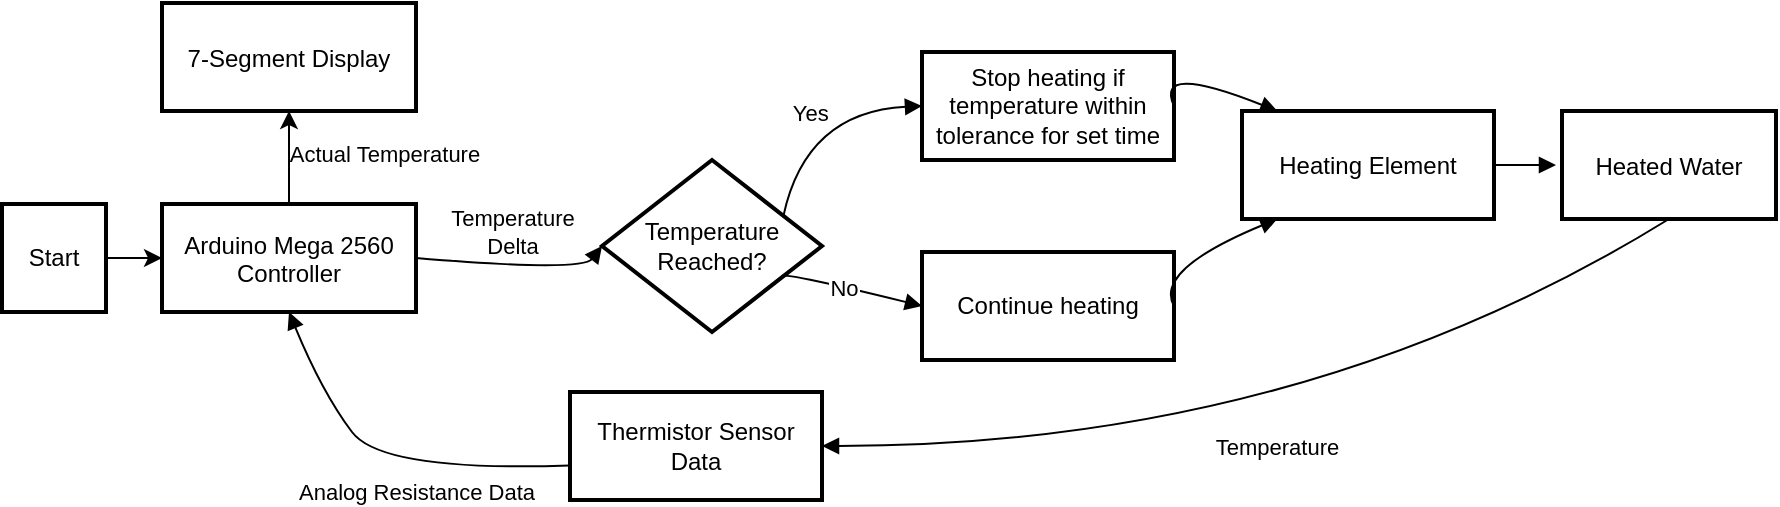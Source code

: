 <mxfile version="26.0.10">
  <diagram name="Page-1" id="Uyh2agNGOFxnI0eH5UPt">
    <mxGraphModel dx="969" dy="517" grid="1" gridSize="10" guides="1" tooltips="1" connect="1" arrows="1" fold="1" page="1" pageScale="1" pageWidth="850" pageHeight="1100" math="0" shadow="0">
      <root>
        <mxCell id="0" />
        <mxCell id="1" parent="0" />
        <mxCell id="2" value="Start" style="whiteSpace=wrap;strokeWidth=2;" parent="1" vertex="1">
          <mxGeometry x="60" y="106" width="52" height="54" as="geometry" />
        </mxCell>
        <mxCell id="gpS-dsKcWd2mUBwiaX5d-36" style="edgeStyle=orthogonalEdgeStyle;rounded=0;orthogonalLoop=1;jettySize=auto;html=1;exitX=0.5;exitY=0;exitDx=0;exitDy=0;entryX=0.5;entryY=1;entryDx=0;entryDy=0;" edge="1" parent="1" source="3" target="gpS-dsKcWd2mUBwiaX5d-35">
          <mxGeometry relative="1" as="geometry" />
        </mxCell>
        <mxCell id="gpS-dsKcWd2mUBwiaX5d-37" value="Actual Temperature" style="edgeLabel;html=1;align=center;verticalAlign=middle;resizable=0;points=[];" vertex="1" connectable="0" parent="gpS-dsKcWd2mUBwiaX5d-36">
          <mxGeometry x="-0.205" y="-3" relative="1" as="geometry">
            <mxPoint x="44" y="-7" as="offset" />
          </mxGeometry>
        </mxCell>
        <mxCell id="3" value="Arduino Mega 2560&#xa;Controller" style="rounded=0;arcSize=20;strokeWidth=2" parent="1" vertex="1">
          <mxGeometry x="140" y="106" width="127" height="54" as="geometry" />
        </mxCell>
        <mxCell id="4" value="Temperature Reached?" style="rhombus;strokeWidth=2;whiteSpace=wrap;" parent="1" vertex="1">
          <mxGeometry x="360" y="84" width="110" height="86" as="geometry" />
        </mxCell>
        <mxCell id="5" value="Stop heating if temperature within tolerance for set time" style="whiteSpace=wrap;strokeWidth=2;" parent="1" vertex="1">
          <mxGeometry x="520" y="30" width="126" height="54" as="geometry" />
        </mxCell>
        <mxCell id="6" value="Continue heating" style="whiteSpace=wrap;strokeWidth=2;" parent="1" vertex="1">
          <mxGeometry x="520" y="130" width="126" height="54" as="geometry" />
        </mxCell>
        <mxCell id="7" value="Heating Element" style="whiteSpace=wrap;strokeWidth=2;" parent="1" vertex="1">
          <mxGeometry x="680" y="59.5" width="126" height="54" as="geometry" />
        </mxCell>
        <mxCell id="10" value="Thermistor Sensor Data" style="whiteSpace=wrap;strokeWidth=2;" parent="1" vertex="1">
          <mxGeometry x="344" y="200" width="126" height="54" as="geometry" />
        </mxCell>
        <mxCell id="11" value="Heated Water" style="rounded=0;arcSize=20;strokeWidth=2" parent="1" vertex="1">
          <mxGeometry x="840" y="59.5" width="107" height="54" as="geometry" />
        </mxCell>
        <mxCell id="13" value="" style="curved=1;startArrow=none;endArrow=block;exitX=1;exitY=0.5;entryX=0;entryY=0.5;exitDx=0;exitDy=0;" parent="1" source="3" target="4" edge="1">
          <mxGeometry relative="1" as="geometry">
            <Array as="points">
              <mxPoint x="350" y="140" />
            </Array>
          </mxGeometry>
        </mxCell>
        <mxCell id="gpS-dsKcWd2mUBwiaX5d-34" value="Temperature&lt;br&gt;Delta" style="edgeLabel;html=1;align=center;verticalAlign=middle;resizable=0;points=[];" vertex="1" connectable="0" parent="13">
          <mxGeometry x="-0.041" y="2" relative="1" as="geometry">
            <mxPoint y="-15" as="offset" />
          </mxGeometry>
        </mxCell>
        <mxCell id="14" value="Yes" style="curved=1;startArrow=none;endArrow=block;exitX=1;exitY=0.23;entryX=0;entryY=0.5;" parent="1" source="4" target="5" edge="1">
          <mxGeometry relative="1" as="geometry">
            <Array as="points">
              <mxPoint x="462" y="60" />
            </Array>
          </mxGeometry>
        </mxCell>
        <mxCell id="15" value="No" style="curved=1;startArrow=none;endArrow=block;exitX=1;exitY=0.78;entryX=0;entryY=0.5;" parent="1" source="4" target="6" edge="1">
          <mxGeometry relative="1" as="geometry">
            <Array as="points">
              <mxPoint x="447" y="139" />
            </Array>
          </mxGeometry>
        </mxCell>
        <mxCell id="16" value="" style="curved=1;startArrow=none;endArrow=block;exitX=1;exitY=0.5;entryX=0.14;entryY=0;" parent="1" source="5" target="7" edge="1">
          <mxGeometry relative="1" as="geometry">
            <Array as="points">
              <mxPoint x="636" y="35" />
            </Array>
          </mxGeometry>
        </mxCell>
        <mxCell id="17" value="" style="curved=1;startArrow=none;endArrow=block;exitX=1;exitY=0.5;entryX=0.14;entryY=1;" parent="1" source="6" target="7" edge="1">
          <mxGeometry relative="1" as="geometry">
            <Array as="points">
              <mxPoint x="636" y="139" />
            </Array>
          </mxGeometry>
        </mxCell>
        <mxCell id="18" value="" style="curved=1;startArrow=none;endArrow=block;exitX=1;exitY=0.5;entryX=0;entryY=0.5;" parent="1" source="7" edge="1">
          <mxGeometry relative="1" as="geometry">
            <Array as="points" />
            <mxPoint x="837.0" y="86.5" as="targetPoint" />
          </mxGeometry>
        </mxCell>
        <mxCell id="20" value="Temperature" style="curved=1;startArrow=none;endArrow=block;exitX=0.5;exitY=1;entryX=1;entryY=0.5;entryDx=0;entryDy=0;exitDx=0;exitDy=0;" parent="1" source="11" target="10" edge="1">
          <mxGeometry relative="1" as="geometry">
            <Array as="points">
              <mxPoint x="710" y="227" />
            </Array>
            <mxPoint x="926.349" y="110.151" as="sourcePoint" />
          </mxGeometry>
        </mxCell>
        <mxCell id="22" value="" style="curved=1;startArrow=none;endArrow=block;exitX=0;exitY=0.68;entryX=0.5;entryY=1;entryDx=0;entryDy=0;" parent="1" source="10" target="3" edge="1">
          <mxGeometry relative="1" as="geometry">
            <Array as="points">
              <mxPoint x="250" y="240" />
              <mxPoint x="220" y="200" />
            </Array>
            <mxPoint x="105" y="146.25" as="targetPoint" />
          </mxGeometry>
        </mxCell>
        <mxCell id="gpS-dsKcWd2mUBwiaX5d-28" value="Analog Resistance Data" style="edgeLabel;html=1;align=center;verticalAlign=middle;resizable=0;points=[];" vertex="1" connectable="0" parent="22">
          <mxGeometry x="-0.143" y="-2" relative="1" as="geometry">
            <mxPoint x="3" y="12" as="offset" />
          </mxGeometry>
        </mxCell>
        <mxCell id="gpS-dsKcWd2mUBwiaX5d-26" style="edgeStyle=orthogonalEdgeStyle;rounded=0;orthogonalLoop=1;jettySize=auto;html=1;exitX=1;exitY=0.5;exitDx=0;exitDy=0;entryX=0;entryY=0.5;entryDx=0;entryDy=0;" edge="1" parent="1" source="2" target="3">
          <mxGeometry relative="1" as="geometry">
            <mxPoint x="120.0" y="133" as="sourcePoint" />
          </mxGeometry>
        </mxCell>
        <mxCell id="gpS-dsKcWd2mUBwiaX5d-35" value="7-Segment Display" style="rounded=0;arcSize=20;strokeWidth=2" vertex="1" parent="1">
          <mxGeometry x="140" y="5.5" width="127" height="54" as="geometry" />
        </mxCell>
      </root>
    </mxGraphModel>
  </diagram>
</mxfile>
